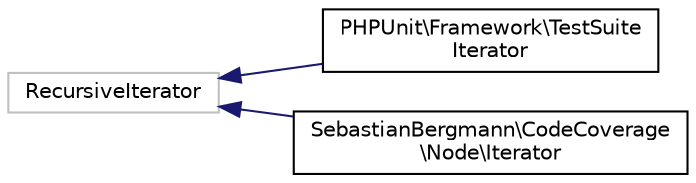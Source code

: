 digraph "Graphical Class Hierarchy"
{
  edge [fontname="Helvetica",fontsize="10",labelfontname="Helvetica",labelfontsize="10"];
  node [fontname="Helvetica",fontsize="10",shape=record];
  rankdir="LR";
  Node1010 [label="RecursiveIterator",height=0.2,width=0.4,color="grey75", fillcolor="white", style="filled"];
  Node1010 -> Node0 [dir="back",color="midnightblue",fontsize="10",style="solid",fontname="Helvetica"];
  Node0 [label="PHPUnit\\Framework\\TestSuite\lIterator",height=0.2,width=0.4,color="black", fillcolor="white", style="filled",URL="$classPHPUnit_1_1Framework_1_1TestSuiteIterator.html"];
  Node1010 -> Node1012 [dir="back",color="midnightblue",fontsize="10",style="solid",fontname="Helvetica"];
  Node1012 [label="SebastianBergmann\\CodeCoverage\l\\Node\\Iterator",height=0.2,width=0.4,color="black", fillcolor="white", style="filled",URL="$classSebastianBergmann_1_1CodeCoverage_1_1Node_1_1Iterator.html"];
}
